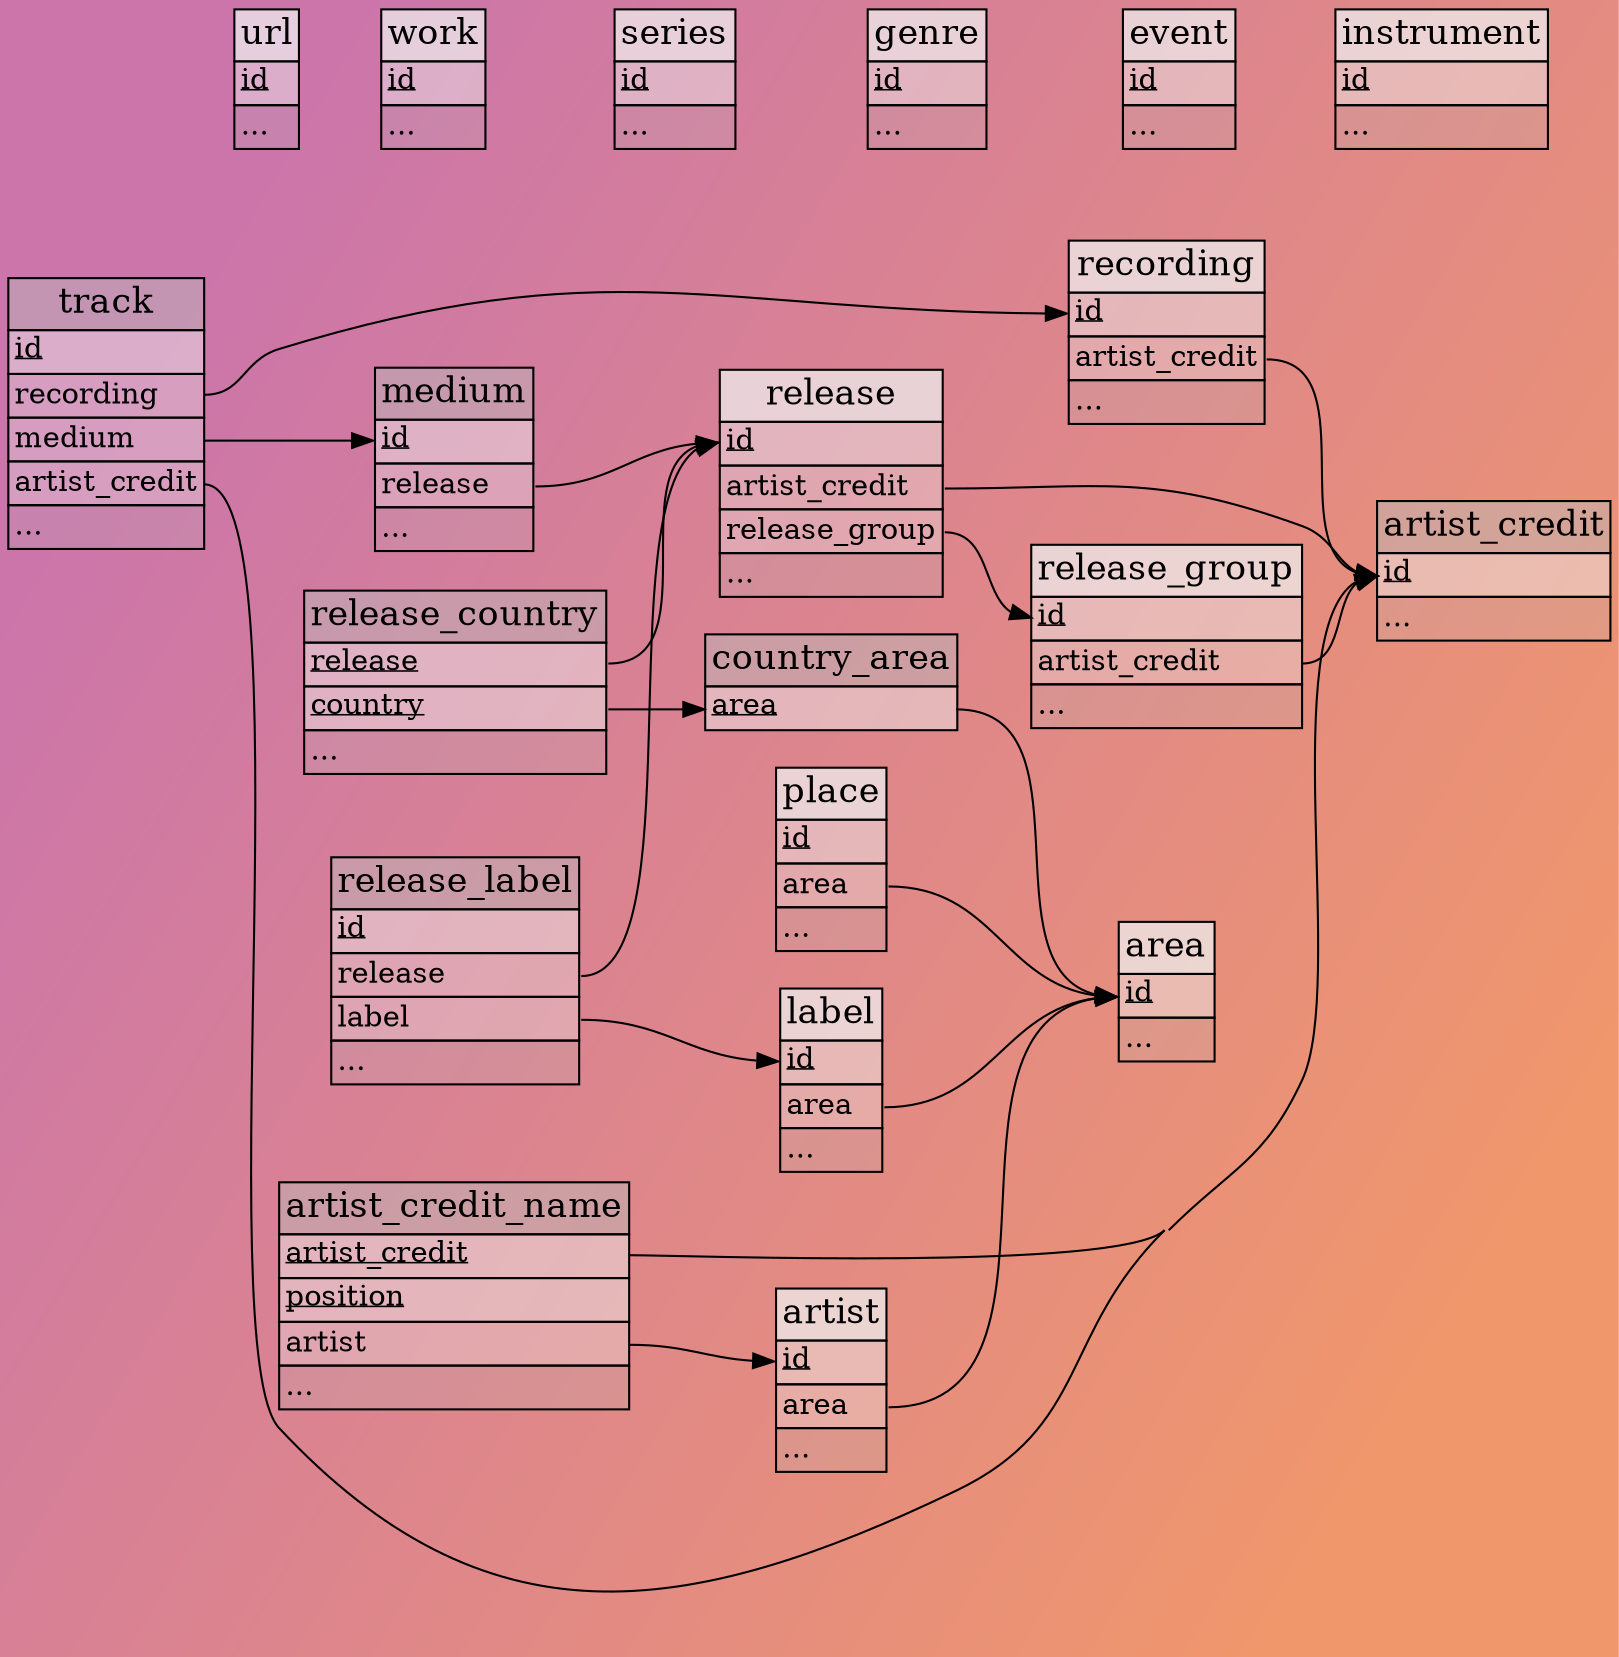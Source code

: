 // Automatically generated, do not edit.
// - Database schema sequence: 28
digraph entity_network_overview {
    tooltip = "Overview of tables connecting primary entity types"
    graph [
        bgcolor = "#cb75ab:#f0976c"
        concentrate = true
        gradientangle = 330
        pack = true
        rankdir = "LR"
    ];
    node [
        shape = plain
    ];

    // Tables
    "area" [
        label = <
            <table border="0" cellspacing="0" cellborder="1">
                <tr><td bgcolor="#eeeeeebb"><font point-size="17">area</font></td></tr>
                <tr><td bgcolor="#eeeeee77" align="left" port="id"><font point-size="14"><u>id</u></font></td></tr>
                <tr><td bgcolor="#bbbbbb33" align="left" port="..."><font point-size="14">...</font></td></tr>
            </table>
        >
    ];
    "artist" [
        label = <
            <table border="0" cellspacing="0" cellborder="1">
                <tr><td bgcolor="#eeeeeebb"><font point-size="17">artist</font></td></tr>
                <tr><td bgcolor="#eeeeee77" align="left" port="id"><font point-size="14"><u>id</u></font></td></tr>
                <tr><td bgcolor="#eeeeee55" align="left" port="area"><font point-size="14">area</font></td></tr>
                <tr><td bgcolor="#bbbbbb33" align="left" port="..."><font point-size="14">...</font></td></tr>
            </table>
        >
    ];
    "artist_credit" [
        label = <
            <table border="0" cellspacing="0" cellborder="1">
                <tr><td bgcolor="#bbbbbb77"><font point-size="17">artist_credit</font></td></tr>
                <tr><td bgcolor="#eeeeee77" align="left" port="id"><font point-size="14"><u>id</u></font></td></tr>
                <tr><td bgcolor="#bbbbbb33" align="left" port="..."><font point-size="14">...</font></td></tr>
            </table>
        >
    ];
    "artist_credit_name" [
        label = <
            <table border="0" cellspacing="0" cellborder="1">
                <tr><td bgcolor="#bbbbbb77"><font point-size="17">artist_credit_name</font></td></tr>
                <tr><td bgcolor="#eeeeee77" align="left" port="artist_credit"><font point-size="14"><u>artist_credit</u></font></td></tr>
                <tr><td bgcolor="#eeeeee77" align="left" port="position"><font point-size="14"><u>position</u></font></td></tr>
                <tr><td bgcolor="#eeeeee55" align="left" port="artist"><font point-size="14">artist</font></td></tr>
                <tr><td bgcolor="#bbbbbb33" align="left" port="..."><font point-size="14">...</font></td></tr>
            </table>
        >
    ];
    "country_area" [
        label = <
            <table border="0" cellspacing="0" cellborder="1">
                <tr><td bgcolor="#bbbbbb77"><font point-size="17">country_area</font></td></tr>
                <tr><td bgcolor="#eeeeee77" align="left" port="area"><font point-size="14"><u>area</u></font></td></tr>
            </table>
        >
    ];
    "event" [
        label = <
            <table border="0" cellspacing="0" cellborder="1">
                <tr><td bgcolor="#eeeeeebb"><font point-size="17">event</font></td></tr>
                <tr><td bgcolor="#eeeeee77" align="left" port="id"><font point-size="14"><u>id</u></font></td></tr>
                <tr><td bgcolor="#bbbbbb33" align="left" port="..."><font point-size="14">...</font></td></tr>
            </table>
        >
    ];
    "genre" [
        label = <
            <table border="0" cellspacing="0" cellborder="1">
                <tr><td bgcolor="#eeeeeebb"><font point-size="17">genre</font></td></tr>
                <tr><td bgcolor="#eeeeee77" align="left" port="id"><font point-size="14"><u>id</u></font></td></tr>
                <tr><td bgcolor="#bbbbbb33" align="left" port="..."><font point-size="14">...</font></td></tr>
            </table>
        >
    ];
    "instrument" [
        label = <
            <table border="0" cellspacing="0" cellborder="1">
                <tr><td bgcolor="#eeeeeebb"><font point-size="17">instrument</font></td></tr>
                <tr><td bgcolor="#eeeeee77" align="left" port="id"><font point-size="14"><u>id</u></font></td></tr>
                <tr><td bgcolor="#bbbbbb33" align="left" port="..."><font point-size="14">...</font></td></tr>
            </table>
        >
    ];
    "label" [
        label = <
            <table border="0" cellspacing="0" cellborder="1">
                <tr><td bgcolor="#eeeeeebb"><font point-size="17">label</font></td></tr>
                <tr><td bgcolor="#eeeeee77" align="left" port="id"><font point-size="14"><u>id</u></font></td></tr>
                <tr><td bgcolor="#eeeeee55" align="left" port="area"><font point-size="14">area</font></td></tr>
                <tr><td bgcolor="#bbbbbb33" align="left" port="..."><font point-size="14">...</font></td></tr>
            </table>
        >
    ];
    "medium" [
        label = <
            <table border="0" cellspacing="0" cellborder="1">
                <tr><td bgcolor="#bbbbbb77"><font point-size="17">medium</font></td></tr>
                <tr><td bgcolor="#eeeeee77" align="left" port="id"><font point-size="14"><u>id</u></font></td></tr>
                <tr><td bgcolor="#eeeeee55" align="left" port="release"><font point-size="14">release</font></td></tr>
                <tr><td bgcolor="#bbbbbb33" align="left" port="..."><font point-size="14">...</font></td></tr>
            </table>
        >
    ];
    "place" [
        label = <
            <table border="0" cellspacing="0" cellborder="1">
                <tr><td bgcolor="#eeeeeebb"><font point-size="17">place</font></td></tr>
                <tr><td bgcolor="#eeeeee77" align="left" port="id"><font point-size="14"><u>id</u></font></td></tr>
                <tr><td bgcolor="#eeeeee55" align="left" port="area"><font point-size="14">area</font></td></tr>
                <tr><td bgcolor="#bbbbbb33" align="left" port="..."><font point-size="14">...</font></td></tr>
            </table>
        >
    ];
    "recording" [
        label = <
            <table border="0" cellspacing="0" cellborder="1">
                <tr><td bgcolor="#eeeeeebb"><font point-size="17">recording</font></td></tr>
                <tr><td bgcolor="#eeeeee77" align="left" port="id"><font point-size="14"><u>id</u></font></td></tr>
                <tr><td bgcolor="#eeeeee55" align="left" port="artist_credit"><font point-size="14">artist_credit</font></td></tr>
                <tr><td bgcolor="#bbbbbb33" align="left" port="..."><font point-size="14">...</font></td></tr>
            </table>
        >
    ];
    "release" [
        label = <
            <table border="0" cellspacing="0" cellborder="1">
                <tr><td bgcolor="#eeeeeebb"><font point-size="17">release</font></td></tr>
                <tr><td bgcolor="#eeeeee77" align="left" port="id"><font point-size="14"><u>id</u></font></td></tr>
                <tr><td bgcolor="#eeeeee55" align="left" port="artist_credit"><font point-size="14">artist_credit</font></td></tr>
                <tr><td bgcolor="#eeeeee55" align="left" port="release_group"><font point-size="14">release_group</font></td></tr>
                <tr><td bgcolor="#bbbbbb33" align="left" port="..."><font point-size="14">...</font></td></tr>
            </table>
        >
    ];
    "release_country" [
        label = <
            <table border="0" cellspacing="0" cellborder="1">
                <tr><td bgcolor="#bbbbbb77"><font point-size="17">release_country</font></td></tr>
                <tr><td bgcolor="#eeeeee77" align="left" port="release"><font point-size="14"><u>release</u></font></td></tr>
                <tr><td bgcolor="#eeeeee77" align="left" port="country"><font point-size="14"><u>country</u></font></td></tr>
                <tr><td bgcolor="#bbbbbb33" align="left" port="..."><font point-size="14">...</font></td></tr>
            </table>
        >
    ];
    "release_group" [
        label = <
            <table border="0" cellspacing="0" cellborder="1">
                <tr><td bgcolor="#eeeeeebb"><font point-size="17">release_group</font></td></tr>
                <tr><td bgcolor="#eeeeee77" align="left" port="id"><font point-size="14"><u>id</u></font></td></tr>
                <tr><td bgcolor="#eeeeee55" align="left" port="artist_credit"><font point-size="14">artist_credit</font></td></tr>
                <tr><td bgcolor="#bbbbbb33" align="left" port="..."><font point-size="14">...</font></td></tr>
            </table>
        >
    ];
    "release_label" [
        label = <
            <table border="0" cellspacing="0" cellborder="1">
                <tr><td bgcolor="#bbbbbb77"><font point-size="17">release_label</font></td></tr>
                <tr><td bgcolor="#eeeeee77" align="left" port="id"><font point-size="14"><u>id</u></font></td></tr>
                <tr><td bgcolor="#eeeeee55" align="left" port="release"><font point-size="14">release</font></td></tr>
                <tr><td bgcolor="#eeeeee55" align="left" port="label"><font point-size="14">label</font></td></tr>
                <tr><td bgcolor="#bbbbbb33" align="left" port="..."><font point-size="14">...</font></td></tr>
            </table>
        >
    ];
    "series" [
        label = <
            <table border="0" cellspacing="0" cellborder="1">
                <tr><td bgcolor="#eeeeeebb"><font point-size="17">series</font></td></tr>
                <tr><td bgcolor="#eeeeee77" align="left" port="id"><font point-size="14"><u>id</u></font></td></tr>
                <tr><td bgcolor="#bbbbbb33" align="left" port="..."><font point-size="14">...</font></td></tr>
            </table>
        >
    ];
    "track" [
        label = <
            <table border="0" cellspacing="0" cellborder="1">
                <tr><td bgcolor="#bbbbbb77"><font point-size="17">track</font></td></tr>
                <tr><td bgcolor="#eeeeee77" align="left" port="id"><font point-size="14"><u>id</u></font></td></tr>
                <tr><td bgcolor="#eeeeee55" align="left" port="recording"><font point-size="14">recording</font></td></tr>
                <tr><td bgcolor="#eeeeee55" align="left" port="medium"><font point-size="14">medium</font></td></tr>
                <tr><td bgcolor="#eeeeee55" align="left" port="artist_credit"><font point-size="14">artist_credit</font></td></tr>
                <tr><td bgcolor="#bbbbbb33" align="left" port="..."><font point-size="14">...</font></td></tr>
            </table>
        >
    ];
    "url" [
        label = <
            <table border="0" cellspacing="0" cellborder="1">
                <tr><td bgcolor="#eeeeeebb"><font point-size="17">url</font></td></tr>
                <tr><td bgcolor="#eeeeee77" align="left" port="id"><font point-size="14"><u>id</u></font></td></tr>
                <tr><td bgcolor="#bbbbbb33" align="left" port="..."><font point-size="14">...</font></td></tr>
            </table>
        >
    ];
    "work" [
        label = <
            <table border="0" cellspacing="0" cellborder="1">
                <tr><td bgcolor="#eeeeeebb"><font point-size="17">work</font></td></tr>
                <tr><td bgcolor="#eeeeee77" align="left" port="id"><font point-size="14"><u>id</u></font></td></tr>
                <tr><td bgcolor="#bbbbbb33" align="left" port="..."><font point-size="14">...</font></td></tr>
            </table>
        >
    ];

    // References
    "artist":"area" -> "area":"id"
    "artist_credit_name":"artist_credit" -> "artist_credit":"id"
    "artist_credit_name":"artist" -> "artist":"id"
    "country_area":"area" -> "area":"id"
    "label":"area" -> "area":"id"
    "medium":"release" -> "release":"id"
    "place":"area" -> "area":"id"
    "recording":"artist_credit" -> "artist_credit":"id"
    "release":"artist_credit" -> "artist_credit":"id"
    "release":"release_group" -> "release_group":"id"
    "release_country":"release" -> "release":"id"
    "release_country":"country" -> "country_area":"area"
    "release_group":"artist_credit" -> "artist_credit":"id"
    "release_label":"release" -> "release":"id"
    "release_label":"label" -> "label":"id"
    "track":"recording" -> "recording":"id"
    "track":"medium" -> "medium":"id"
    "track":"artist_credit" -> "artist_credit":"id"
}
